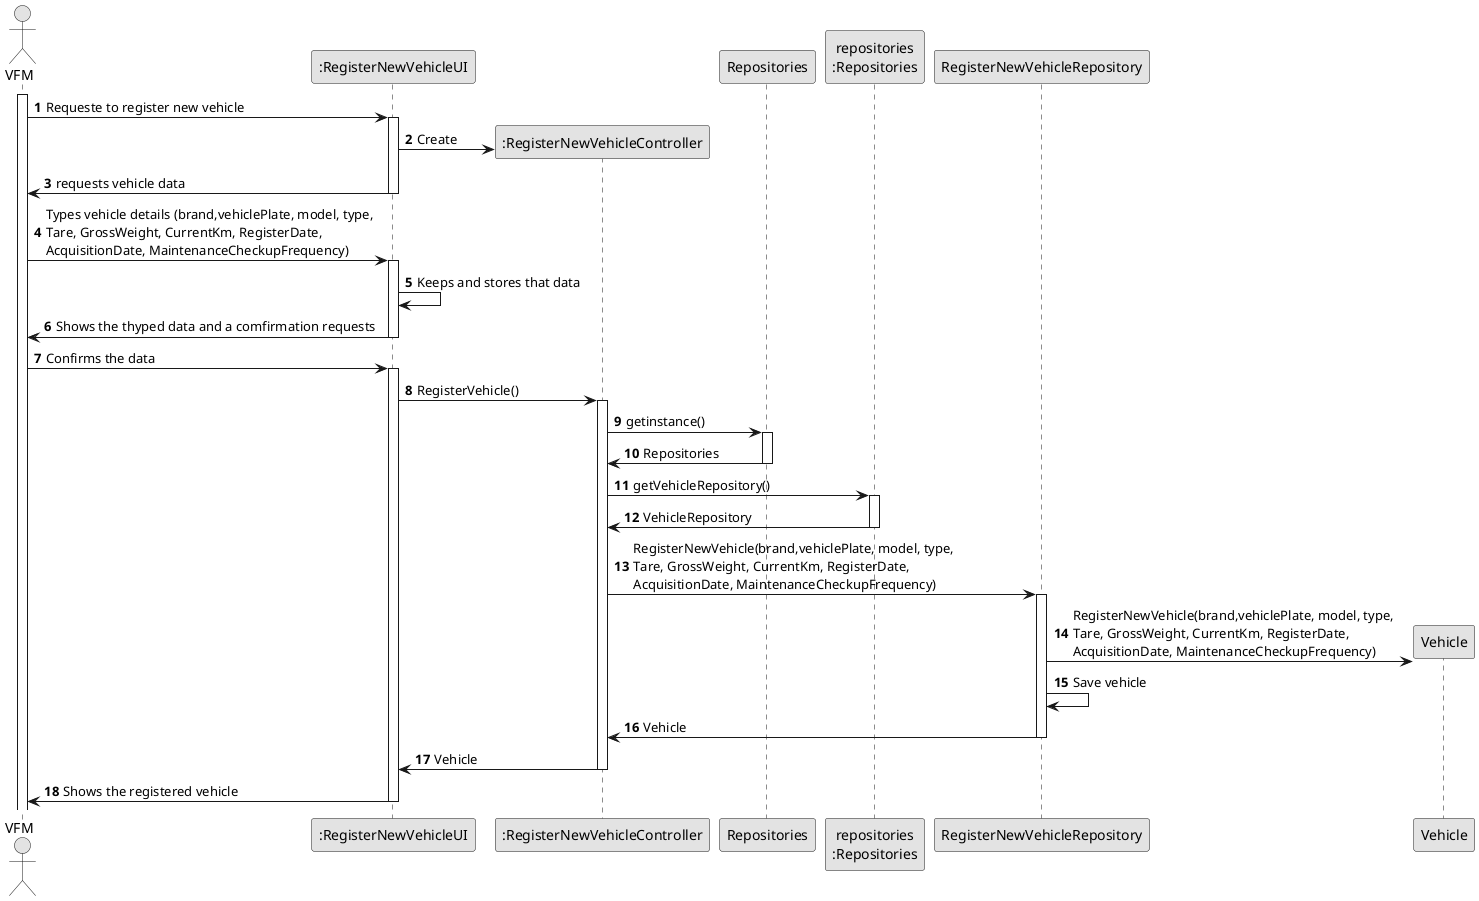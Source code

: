 @startuml
skinparam monochrome true
skinparam packageStyle rectangle
skinparam shadowing false

autonumber

'hide footbox
actor "VFM" as USER

participant ":RegisterNewVehicleUI" as RegisterNewVehicleUI
participant ":RegisterNewVehicleController" as RegisterNewVehicleController
participant "Repositories" as Repositories
participant "repositories\n:Repositories" as repRep
participant "RegisterNewVehicleRepository" as RegisterNewVehicleRepository
participant "Vehicle" as Vehicle

activate USER
USER -> RegisterNewVehicleUI : Requeste to register new vehicle
activate RegisterNewVehicleUI
RegisterNewVehicleUI -> RegisterNewVehicleController** : Create
RegisterNewVehicleUI -> USER : requests vehicle data
deactivate RegisterNewVehicleUI
USER -> RegisterNewVehicleUI : Types vehicle details (brand,vehiclePlate, model, type, \nTare, GrossWeight, CurrentKm, RegisterDate, \nAcquisitionDate, MaintenanceCheckupFrequency)
activate RegisterNewVehicleUI
RegisterNewVehicleUI -> RegisterNewVehicleUI : Keeps and stores that data
RegisterNewVehicleUI -> USER : Shows the thyped data and a comfirmation requests
deactivate RegisterNewVehicleUI
USER -> RegisterNewVehicleUI : Confirms the data
activate RegisterNewVehicleUI
RegisterNewVehicleUI -> RegisterNewVehicleController : RegisterVehicle()
activate RegisterNewVehicleController
RegisterNewVehicleController -> Repositories : getinstance()
activate Repositories
Repositories -> RegisterNewVehicleController : Repositories
deactivate Repositories
RegisterNewVehicleController -> repRep : getVehicleRepository()
activate repRep
repRep -> RegisterNewVehicleController : VehicleRepository
deactivate repRep
RegisterNewVehicleController -> RegisterNewVehicleRepository : RegisterNewVehicle(brand,vehiclePlate, model, type, \nTare, GrossWeight, CurrentKm, RegisterDate, \nAcquisitionDate, MaintenanceCheckupFrequency)
activate RegisterNewVehicleRepository
RegisterNewVehicleRepository -> Vehicle** : RegisterNewVehicle(brand,vehiclePlate, model, type, \nTare, GrossWeight, CurrentKm, RegisterDate, \nAcquisitionDate, MaintenanceCheckupFrequency)
RegisterNewVehicleRepository -> RegisterNewVehicleRepository : Save vehicle
RegisterNewVehicleRepository -> RegisterNewVehicleController : Vehicle
deactivate RegisterNewVehicleRepository
RegisterNewVehicleController -> RegisterNewVehicleUI : Vehicle
deactivate RegisterNewVehicleController
RegisterNewVehicleUI -> USER : Shows the registered vehicle
deactivate RegisterNewVehicleUI


@enduml

